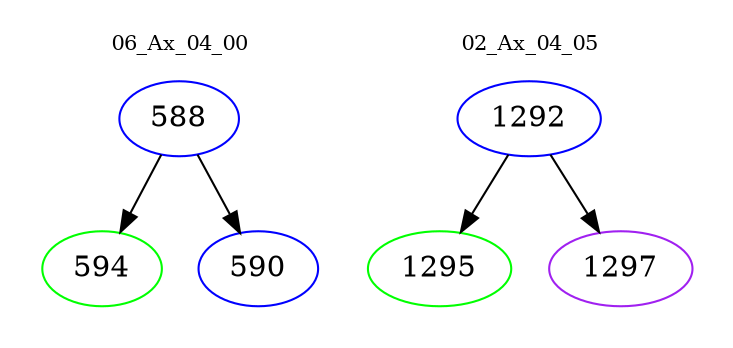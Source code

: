 digraph{
subgraph cluster_0 {
color = white
label = "06_Ax_04_00";
fontsize=10;
T0_588 [label="588", color="blue"]
T0_588 -> T0_594 [color="black"]
T0_594 [label="594", color="green"]
T0_588 -> T0_590 [color="black"]
T0_590 [label="590", color="blue"]
}
subgraph cluster_1 {
color = white
label = "02_Ax_04_05";
fontsize=10;
T1_1292 [label="1292", color="blue"]
T1_1292 -> T1_1295 [color="black"]
T1_1295 [label="1295", color="green"]
T1_1292 -> T1_1297 [color="black"]
T1_1297 [label="1297", color="purple"]
}
}
